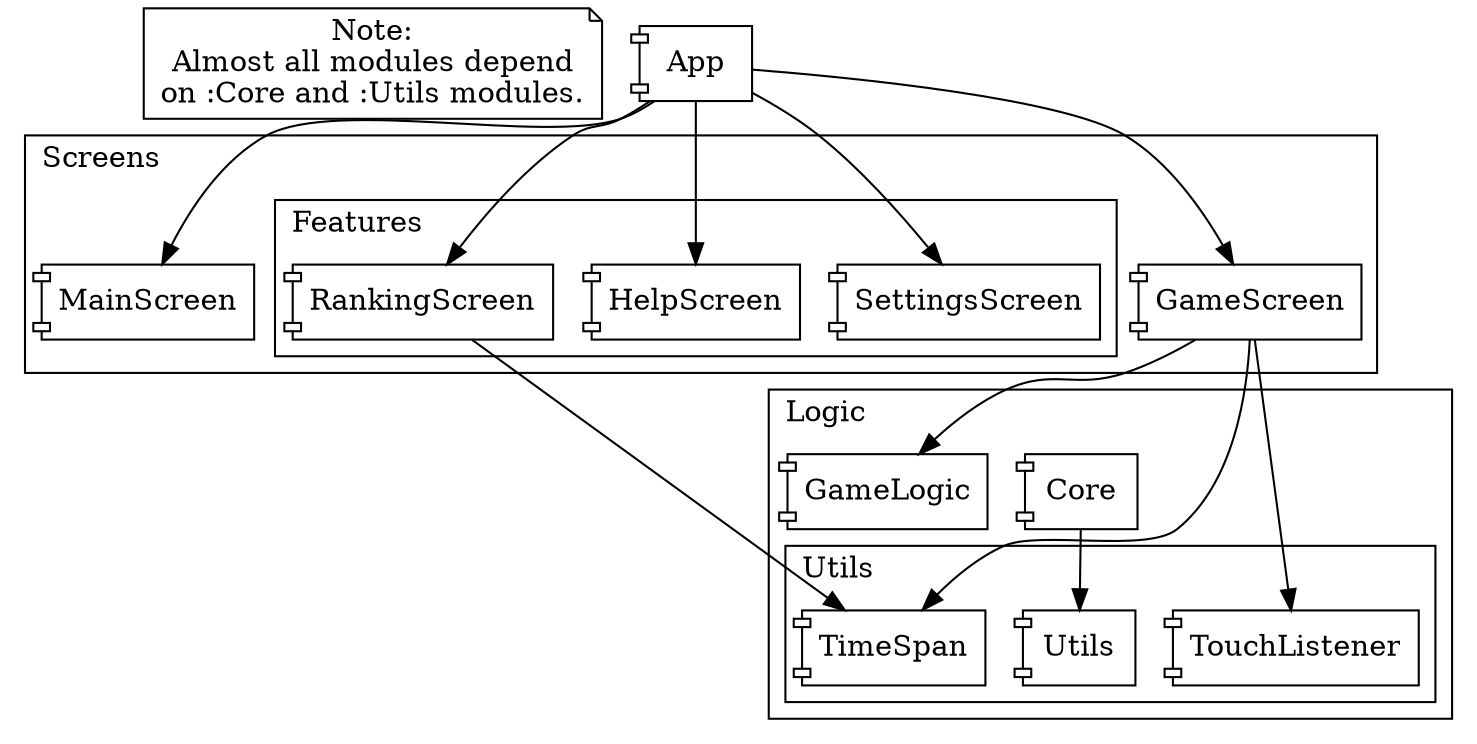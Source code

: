 digraph G {
    graph[center=true];
    node[shape=component];
//    rankdir=LR;
//    nodesep=0.5;
//    edge [ constraint=false ];
//    fontsize=18;
    labeljust="l";

    Note [shape="note", label="Note:\nAlmost all modules depend\non :Core and :Utils modules."];

    App;

    subgraph cluster_1 {
        label="Logic";

        Core;
        GameLogic;

        subgraph cluster_2 {
            label="Utils";

            TimeSpan;
            TouchListener;
            Utils;
        };
    };

    subgraph cluster_3 {
        label="Screens";

        subgraph cluster_4 {
            label="Features";

            HelpScreen;
            RankingScreen;
            SettingsScreen;
        };
        GameScreen;
        MainScreen;
    };

//    App -> Core;
//    App -> Utils;
    App -> MainScreen;
    App -> GameScreen;
    App -> RankingScreen;
    App -> SettingsScreen;
    App -> HelpScreen;

    Core -> Utils;

//    GameLogic -> Core;
//    GameLogic -> Utils;

//    TimeSpan -> Core;
//    TimeSpan -> Utils;

//    TouchListener -> Core;
//    TouchListener -> Utils;

//    HelpScreen -> Core;

//    RankingScreen -> Core;
//    RankingScreen -> Utils;
    RankingScreen -> TimeSpan;

//    SettingsScreen -> Core;
//    SettingsScreen -> Utils;

//    GameScreen -> Core;
//    GameScreen -> Utils;
    GameScreen -> GameLogic;
    GameScreen -> TouchListener;
    GameScreen -> TimeSpan;

//    MainScreen -> Core;
}